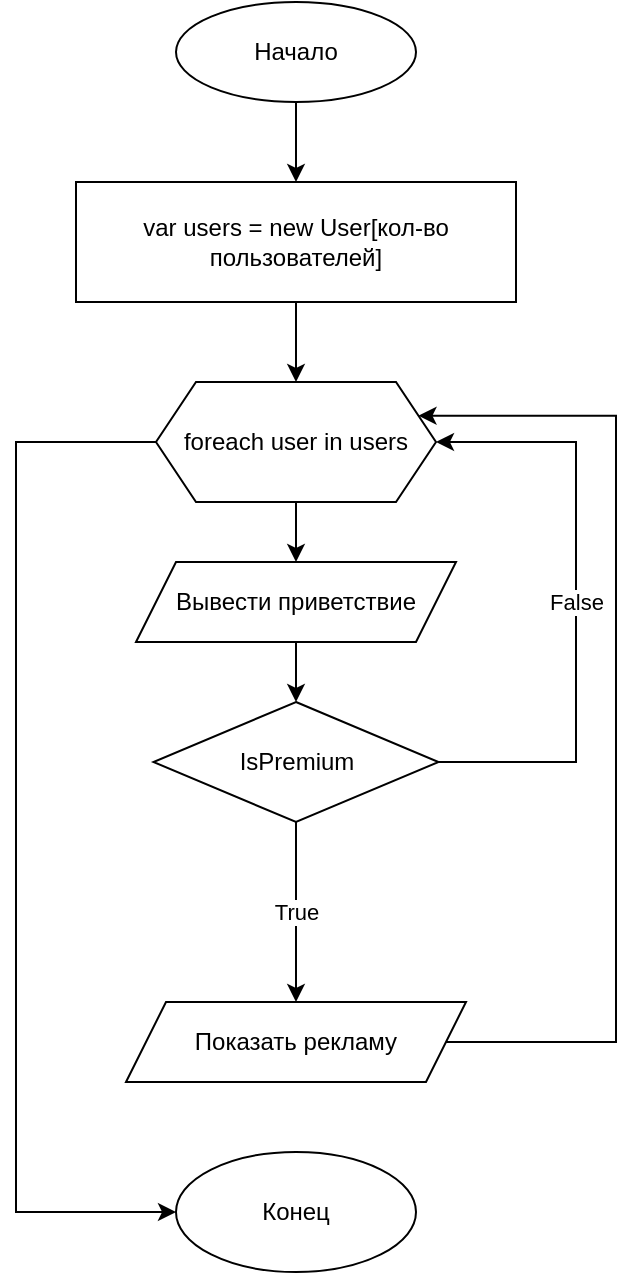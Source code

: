 <mxfile version="20.3.0" type="device"><diagram id="C5RBs43oDa-KdzZeNtuy" name="Page-1"><mxGraphModel dx="1102" dy="865" grid="1" gridSize="10" guides="1" tooltips="1" connect="1" arrows="1" fold="1" page="1" pageScale="1" pageWidth="827" pageHeight="1169" math="0" shadow="0"><root><mxCell id="WIyWlLk6GJQsqaUBKTNV-0"/><mxCell id="WIyWlLk6GJQsqaUBKTNV-1" parent="WIyWlLk6GJQsqaUBKTNV-0"/><mxCell id="gFsrL_Ux8aVbwPzkJJ_E-9" style="edgeStyle=orthogonalEdgeStyle;rounded=0;orthogonalLoop=1;jettySize=auto;html=1;entryX=0.5;entryY=0;entryDx=0;entryDy=0;" parent="WIyWlLk6GJQsqaUBKTNV-1" source="gFsrL_Ux8aVbwPzkJJ_E-3" target="gFsrL_Ux8aVbwPzkJJ_E-8" edge="1"><mxGeometry relative="1" as="geometry"/></mxCell><mxCell id="gFsrL_Ux8aVbwPzkJJ_E-3" value="Начало" style="ellipse;whiteSpace=wrap;html=1;" parent="WIyWlLk6GJQsqaUBKTNV-1" vertex="1"><mxGeometry x="300" y="10" width="120" height="50" as="geometry"/></mxCell><mxCell id="gFsrL_Ux8aVbwPzkJJ_E-12" style="edgeStyle=orthogonalEdgeStyle;rounded=0;orthogonalLoop=1;jettySize=auto;html=1;entryX=0.5;entryY=0;entryDx=0;entryDy=0;" parent="WIyWlLk6GJQsqaUBKTNV-1" source="gFsrL_Ux8aVbwPzkJJ_E-8" target="gFsrL_Ux8aVbwPzkJJ_E-11" edge="1"><mxGeometry relative="1" as="geometry"/></mxCell><mxCell id="gFsrL_Ux8aVbwPzkJJ_E-8" value="var users = new User[кол-во пользователей]" style="rounded=0;whiteSpace=wrap;html=1;" parent="WIyWlLk6GJQsqaUBKTNV-1" vertex="1"><mxGeometry x="250" y="100" width="220" height="60" as="geometry"/></mxCell><mxCell id="gFsrL_Ux8aVbwPzkJJ_E-15" style="edgeStyle=orthogonalEdgeStyle;rounded=0;orthogonalLoop=1;jettySize=auto;html=1;entryX=0.5;entryY=0;entryDx=0;entryDy=0;" parent="WIyWlLk6GJQsqaUBKTNV-1" source="gFsrL_Ux8aVbwPzkJJ_E-11" target="gFsrL_Ux8aVbwPzkJJ_E-14" edge="1"><mxGeometry relative="1" as="geometry"/></mxCell><mxCell id="gFsrL_Ux8aVbwPzkJJ_E-40" style="edgeStyle=orthogonalEdgeStyle;rounded=0;orthogonalLoop=1;jettySize=auto;html=1;entryX=0;entryY=0.5;entryDx=0;entryDy=0;" parent="WIyWlLk6GJQsqaUBKTNV-1" source="gFsrL_Ux8aVbwPzkJJ_E-11" target="gFsrL_Ux8aVbwPzkJJ_E-39" edge="1"><mxGeometry relative="1" as="geometry"><Array as="points"><mxPoint x="220" y="230"/><mxPoint x="220" y="615"/></Array></mxGeometry></mxCell><mxCell id="gFsrL_Ux8aVbwPzkJJ_E-11" value="foreach user in users" style="shape=hexagon;perimeter=hexagonPerimeter2;whiteSpace=wrap;html=1;fixedSize=1;" parent="WIyWlLk6GJQsqaUBKTNV-1" vertex="1"><mxGeometry x="290" y="200" width="140" height="60" as="geometry"/></mxCell><mxCell id="gFsrL_Ux8aVbwPzkJJ_E-22" style="edgeStyle=orthogonalEdgeStyle;rounded=0;orthogonalLoop=1;jettySize=auto;html=1;entryX=0.5;entryY=0;entryDx=0;entryDy=0;" parent="WIyWlLk6GJQsqaUBKTNV-1" source="gFsrL_Ux8aVbwPzkJJ_E-14" target="gFsrL_Ux8aVbwPzkJJ_E-21" edge="1"><mxGeometry relative="1" as="geometry"/></mxCell><mxCell id="gFsrL_Ux8aVbwPzkJJ_E-14" value="Вывести приветствие" style="shape=parallelogram;perimeter=parallelogramPerimeter;whiteSpace=wrap;html=1;fixedSize=1;" parent="WIyWlLk6GJQsqaUBKTNV-1" vertex="1"><mxGeometry x="280" y="290" width="160" height="40" as="geometry"/></mxCell><mxCell id="gFsrL_Ux8aVbwPzkJJ_E-21" value="IsPremium" style="rhombus;whiteSpace=wrap;html=1;" parent="WIyWlLk6GJQsqaUBKTNV-1" vertex="1"><mxGeometry x="288.75" y="360" width="142.5" height="60" as="geometry"/></mxCell><mxCell id="gFsrL_Ux8aVbwPzkJJ_E-37" style="edgeStyle=orthogonalEdgeStyle;rounded=0;orthogonalLoop=1;jettySize=auto;html=1;entryX=1;entryY=0.25;entryDx=0;entryDy=0;" parent="WIyWlLk6GJQsqaUBKTNV-1" source="gFsrL_Ux8aVbwPzkJJ_E-23" target="gFsrL_Ux8aVbwPzkJJ_E-11" edge="1"><mxGeometry relative="1" as="geometry"><mxPoint x="560" y="290" as="targetPoint"/><Array as="points"><mxPoint x="520" y="530"/><mxPoint x="520" y="217"/></Array></mxGeometry></mxCell><mxCell id="gFsrL_Ux8aVbwPzkJJ_E-23" value="Показать рекламу" style="shape=parallelogram;perimeter=parallelogramPerimeter;whiteSpace=wrap;html=1;fixedSize=1;" parent="WIyWlLk6GJQsqaUBKTNV-1" vertex="1"><mxGeometry x="275" y="510" width="170" height="40" as="geometry"/></mxCell><mxCell id="gFsrL_Ux8aVbwPzkJJ_E-29" value="" style="endArrow=classic;html=1;rounded=0;entryX=0.5;entryY=0;entryDx=0;entryDy=0;" parent="WIyWlLk6GJQsqaUBKTNV-1" target="gFsrL_Ux8aVbwPzkJJ_E-23" edge="1"><mxGeometry relative="1" as="geometry"><mxPoint x="360" y="420" as="sourcePoint"/><mxPoint x="464" y="420" as="targetPoint"/></mxGeometry></mxCell><mxCell id="gFsrL_Ux8aVbwPzkJJ_E-30" value="True" style="edgeLabel;resizable=0;html=1;align=center;verticalAlign=middle;" parent="gFsrL_Ux8aVbwPzkJJ_E-29" connectable="0" vertex="1"><mxGeometry relative="1" as="geometry"/></mxCell><mxCell id="gFsrL_Ux8aVbwPzkJJ_E-35" value="" style="endArrow=classic;html=1;rounded=0;exitX=1;exitY=0.5;exitDx=0;exitDy=0;" parent="WIyWlLk6GJQsqaUBKTNV-1" source="gFsrL_Ux8aVbwPzkJJ_E-21" target="gFsrL_Ux8aVbwPzkJJ_E-11" edge="1"><mxGeometry relative="1" as="geometry"><mxPoint x="500" y="390" as="sourcePoint"/><mxPoint x="410" y="250" as="targetPoint"/><Array as="points"><mxPoint x="500" y="390"/><mxPoint x="500" y="230"/></Array></mxGeometry></mxCell><mxCell id="gFsrL_Ux8aVbwPzkJJ_E-36" value="False" style="edgeLabel;resizable=0;html=1;align=center;verticalAlign=middle;" parent="gFsrL_Ux8aVbwPzkJJ_E-35" connectable="0" vertex="1"><mxGeometry relative="1" as="geometry"/></mxCell><mxCell id="gFsrL_Ux8aVbwPzkJJ_E-39" value="Конец" style="ellipse;whiteSpace=wrap;html=1;" parent="WIyWlLk6GJQsqaUBKTNV-1" vertex="1"><mxGeometry x="300" y="585" width="120" height="60" as="geometry"/></mxCell></root></mxGraphModel></diagram></mxfile>